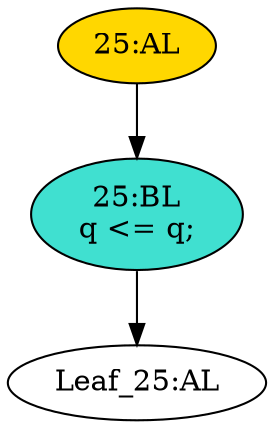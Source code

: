 strict digraph "" {
	node [label="\N"];
	"25:BL"	[ast="<pyverilog.vparser.ast.Block object at 0x7f157a591610>",
		fillcolor=turquoise,
		label="25:BL
q <= q;",
		statements="[<pyverilog.vparser.ast.NonblockingSubstitution object at 0x7f157acd8850>]",
		style=filled,
		typ=Block];
	"Leaf_25:AL"	[def_var="['q']",
		label="Leaf_25:AL"];
	"25:BL" -> "Leaf_25:AL"	[cond="[]",
		lineno=None];
	"25:AL"	[ast="<pyverilog.vparser.ast.Always object at 0x7f157a591650>",
		clk_sens=True,
		fillcolor=gold,
		label="25:AL",
		sens="['clk']",
		statements="[]",
		style=filled,
		typ=Always,
		use_var="['q']"];
	"25:AL" -> "25:BL"	[cond="[]",
		lineno=None];
}
